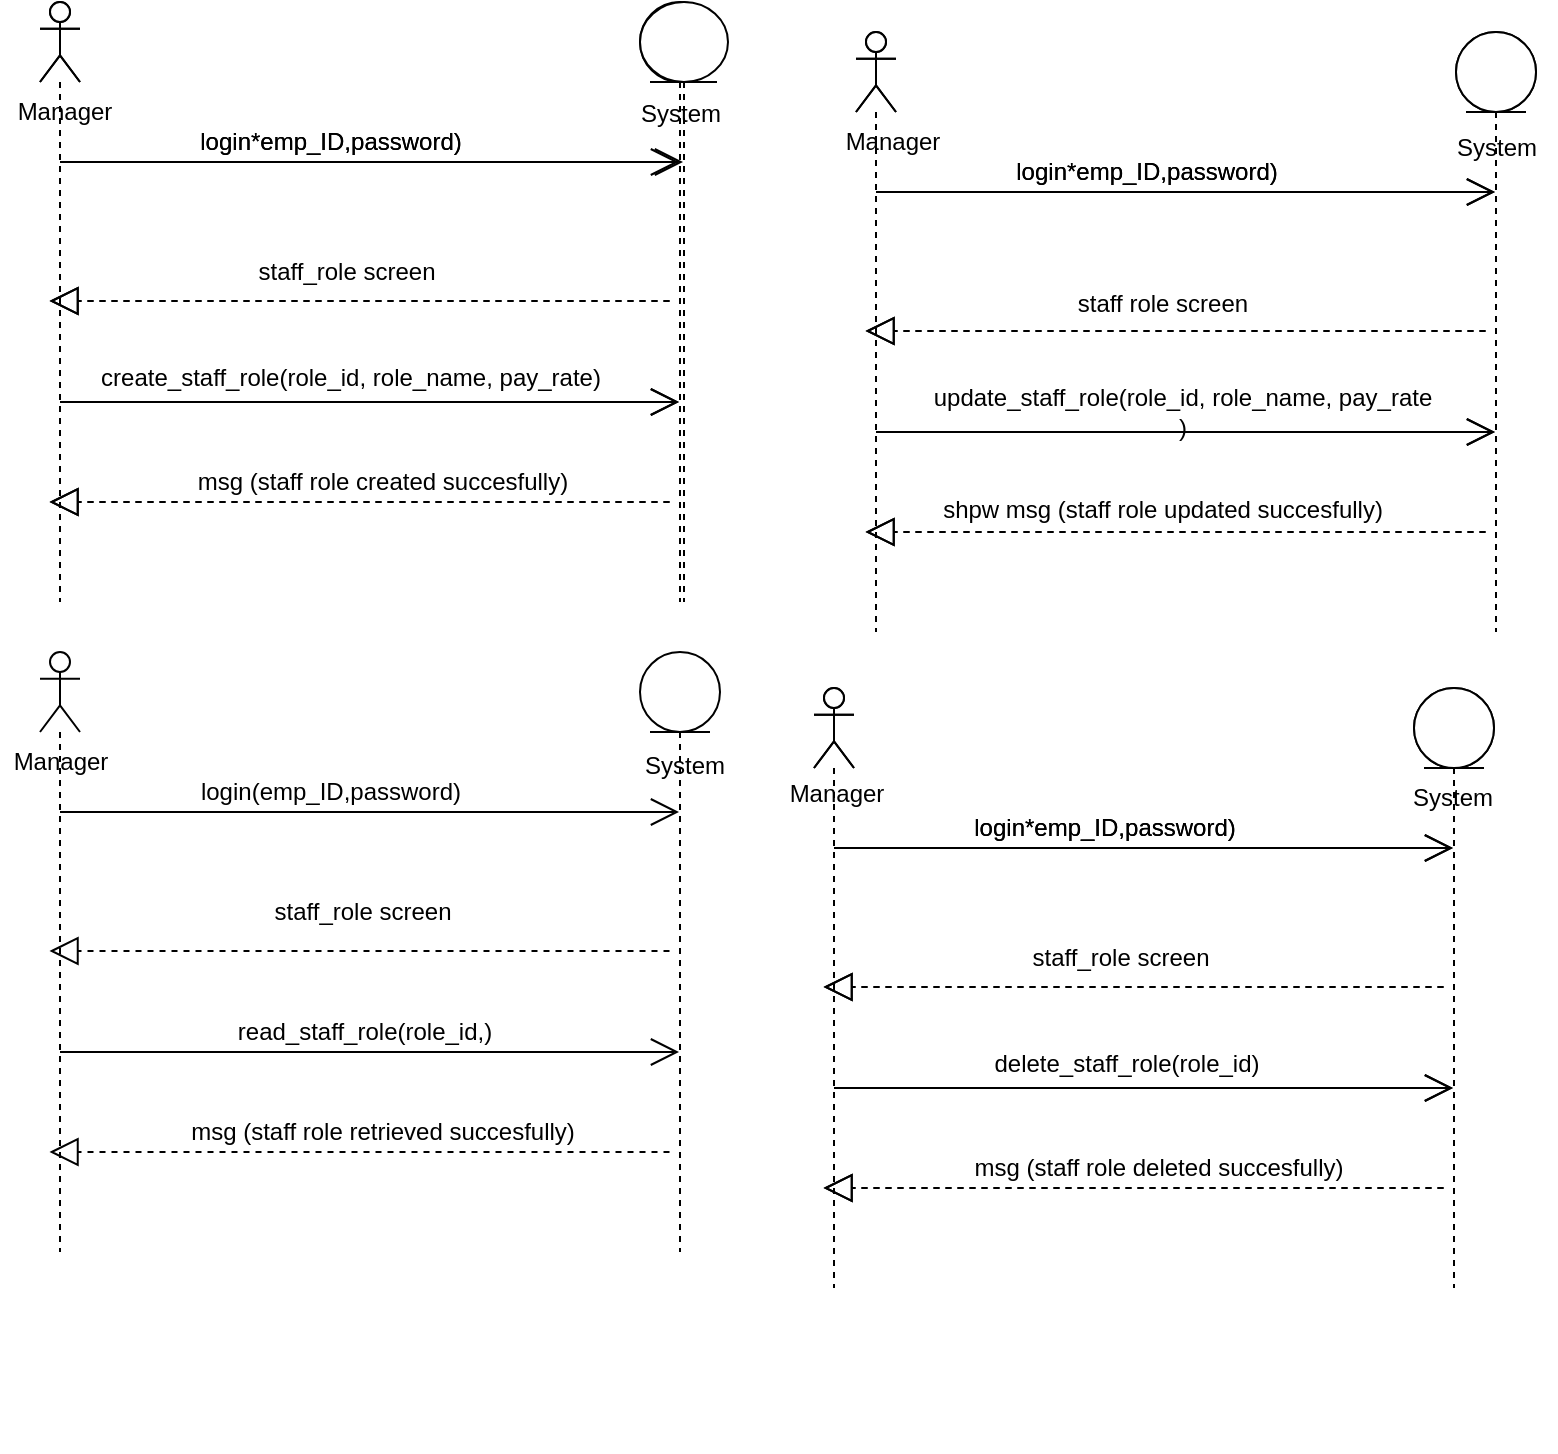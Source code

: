 <mxfile version="14.6.13" type="device"><diagram id="xDYBKMpJTUTeNw4lKhC8" name="Page-1"><mxGraphModel dx="852" dy="534" grid="0" gridSize="10" guides="1" tooltips="1" connect="1" arrows="1" fold="1" page="1" pageScale="1" pageWidth="850" pageHeight="1100" math="0" shadow="0"><root><mxCell id="0"/><mxCell id="1" parent="0"/><mxCell id="NoIvGk7vQY75TUo6L4Vp-109" value="&lt;span style=&quot;color: rgba(0 , 0 , 0 , 0) ; font-family: monospace ; font-size: 0px&quot;&gt;%3CmxGraphModel%3E%3Croot%3E%3CmxCell%20id%3D%220%22%2F%3E%3CmxCell%20id%3D%221%22%20parent%3D%220%22%2F%3E%3CmxCell%20id%3D%222%22%20value%3D%22%22%20style%3D%22shape%3DumlLifeline%3Bparticipant%3DumlActor%3Bperimeter%3DlifelinePerimeter%3BwhiteSpace%3Dwrap%3Bhtml%3D1%3Bcontainer%3D1%3Bcollapsible%3D0%3BrecursiveResize%3D0%3BverticalAlign%3Dtop%3BspacingTop%3D36%3BoutlineConnect%3D0%3B%22%20vertex%3D%221%22%20parent%3D%221%22%3E%3CmxGeometry%20x%3D%22132%22%20y%3D%22400%22%20width%3D%2220%22%20height%3D%22300%22%20as%3D%22geometry%22%2F%3E%3C%2FmxCell%3E%3CmxCell%20id%3D%223%22%20value%3D%22%22%20style%3D%22endArrow%3Dopen%3BendFill%3D1%3BendSize%3D12%3Bhtml%3D1%3B%22%20edge%3D%221%22%20parent%3D%222%22%20target%3D%224%22%3E%3CmxGeometry%20width%3D%22160%22%20relative%3D%221%22%20as%3D%22geometry%22%3E%3CmxPoint%20x%3D%2210%22%20y%3D%2280%22%20as%3D%22sourcePoint%22%2F%3E%3CmxPoint%20x%3D%22170%22%20y%3D%2280%22%20as%3D%22targetPoint%22%2F%3E%3C%2FmxGeometry%3E%3C%2FmxCell%3E%3CmxCell%20id%3D%224%22%20value%3D%22%22%20style%3D%22shape%3DumlLifeline%3Bparticipant%3DumlEntity%3Bperimeter%3DlifelinePerimeter%3BwhiteSpace%3Dwrap%3Bhtml%3D1%3Bcontainer%3D1%3Bcollapsible%3D0%3BrecursiveResize%3D0%3BverticalAlign%3Dtop%3BspacingTop%3D36%3BoutlineConnect%3D0%3B%22%20vertex%3D%221%22%20parent%3D%221%22%3E%3CmxGeometry%20x%3D%22432%22%20y%3D%22400%22%20width%3D%2240%22%20height%3D%22300%22%20as%3D%22geometry%22%2F%3E%3C%2FmxCell%3E%3CmxCell%20id%3D%225%22%20value%3D%22Manager%22%20style%3D%22text%3Bhtml%3D1%3Balign%3Dcenter%3BverticalAlign%3Dmiddle%3Bresizable%3D0%3Bpoints%3D%5B%5D%3Bautosize%3D1%3BstrokeColor%3Dnone%3B%22%20vertex%3D%221%22%20parent%3D%221%22%3E%3CmxGeometry%20x%3D%2282%22%20y%3D%22440%22%20width%3D%2260%22%20height%3D%2220%22%20as%3D%22geometry%22%2F%3E%3C%2FmxCell%3E%3CmxCell%20id%3D%226%22%20value%3D%22login*emp_ID%2Cpassword)%22%20style%3D%22text%3Bhtml%3D1%3Balign%3Dcenter%3BverticalAlign%3Dmiddle%3Bresizable%3D0%3Bpoints%3D%5B%5D%3Bautosize%3D1%3BstrokeColor%3Dnone%3B%22%20vertex%3D%221%22%20parent%3D%221%22%3E%3CmxGeometry%20x%3D%22202%22%20y%3D%22460%22%20width%3D%22150%22%20height%3D%2220%22%20as%3D%22geometry%22%2F%3E%3C%2FmxCell%3E%3CmxCell%20id%3D%227%22%20value%3D%22System%22%20style%3D%22text%3Bhtml%3D1%3Balign%3Dcenter%3BverticalAlign%3Dmiddle%3Bresizable%3D0%3Bpoints%3D%5B%5D%3Bautosize%3D1%3BstrokeColor%3Dnone%3B%22%20vertex%3D%221%22%20parent%3D%221%22%3E%3CmxGeometry%20x%3D%22452%22%20y%3D%22440%22%20width%3D%2260%22%20height%3D%2220%22%20as%3D%22geometry%22%2F%3E%3C%2FmxCell%3E%3CmxCell%20id%3D%228%22%20value%3D%22show%20staff_profile%20screen%22%20style%3D%22text%3Bhtml%3D1%3Balign%3Dcenter%3BverticalAlign%3Dmiddle%3Bresizable%3D0%3Bpoints%3D%5B%5D%3Bautosize%3D1%3BstrokeColor%3Dnone%3B%22%20vertex%3D%221%22%20parent%3D%221%22%3E%3CmxGeometry%20x%3D%22217%22%20y%3D%22520%22%20width%3D%22150%22%20height%3D%2220%22%20as%3D%22geometry%22%2F%3E%3C%2FmxCell%3E%3CmxCell%20id%3D%229%22%20value%3D%22read_staff_details(emp_id%2C%20emp_name%2C%20adrress%2C..)%22%20style%3D%22text%3Bhtml%3D1%3Balign%3Dcenter%3BverticalAlign%3Dmiddle%3Bresizable%3D0%3Bpoints%3D%5B%5D%3Bautosize%3D1%3BstrokeColor%3Dnone%3B%22%20vertex%3D%221%22%20parent%3D%221%22%3E%3CmxGeometry%20x%3D%22155%22%20y%3D%22581%22%20width%3D%22275%22%20height%3D%2218%22%20as%3D%22geometry%22%2F%3E%3C%2FmxCell%3E%3CmxCell%20id%3D%2210%22%20value%3D%22%22%20style%3D%22endArrow%3Dopen%3BendFill%3D1%3BendSize%3D12%3Bhtml%3D1%3B%22%20edge%3D%221%22%20parent%3D%221%22%3E%3CmxGeometry%20width%3D%22160%22%20relative%3D%221%22%20as%3D%22geometry%22%3E%3CmxPoint%20x%3D%22142%22%20y%3D%22600%22%20as%3D%22sourcePoint%22%2F%3E%3CmxPoint%20x%3D%22451.5%22%20y%3D%22600%22%20as%3D%22targetPoint%22%2F%3E%3C%2FmxGeometry%3E%3C%2FmxCell%3E%3CmxCell%20id%3D%2211%22%20value%3D%22%22%20style%3D%22endArrow%3Dblock%3Bdashed%3D1%3BendFill%3D0%3BendSize%3D12%3Bhtml%3D1%3B%22%20edge%3D%221%22%20source%3D%224%22%20target%3D%222%22%20parent%3D%221%22%3E%3CmxGeometry%20width%3D%22160%22%20relative%3D%221%22%20as%3D%22geometry%22%3E%3CmxPoint%20x%3D%22372%22%20y%3D%22640%22%20as%3D%22sourcePoint%22%2F%3E%3CmxPoint%20x%3D%22222%22%20y%3D%22710%22%20as%3D%22targetPoint%22%2F%3E%3CArray%20as%3D%22points%22%3E%3CmxPoint%20x%3D%22452%22%20y%3D%22680%22%2F%3E%3C%2FArray%3E%3C%2FmxGeometry%3E%3C%2FmxCell%3E%3CmxCell%20id%3D%2212%22%20value%3D%22%22%20style%3D%22endArrow%3Dblock%3Bdashed%3D1%3BendFill%3D0%3BendSize%3D12%3Bhtml%3D1%3B%22%20edge%3D%221%22%20parent%3D%221%22%3E%3CmxGeometry%20width%3D%22160%22%20relative%3D%221%22%20as%3D%22geometry%22%3E%3CmxPoint%20x%3D%22446.75%22%20y%3D%22549.5%22%20as%3D%22sourcePoint%22%2F%3E%3CmxPoint%20x%3D%22136.75%22%20y%3D%22549.5%22%20as%3D%22targetPoint%22%2F%3E%3CArray%20as%3D%22points%22%3E%3CmxPoint%20x%3D%22447.25%22%20y%3D%22549.5%22%2F%3E%3C%2FArray%3E%3C%2FmxGeometry%3E%3C%2FmxCell%3E%3CmxCell%20id%3D%2213%22%20value%3D%22%22%20style%3D%22endArrow%3Dblock%3Bdashed%3D1%3BendFill%3D0%3BendSize%3D12%3Bhtml%3D1%3B%22%20edge%3D%221%22%20parent%3D%221%22%3E%3CmxGeometry%20width%3D%22160%22%20relative%3D%221%22%20as%3D%22geometry%22%3E%3CmxPoint%20x%3D%22446.75%22%20y%3D%22650%22%20as%3D%22sourcePoint%22%2F%3E%3CmxPoint%20x%3D%22136.75%22%20y%3D%22650%22%20as%3D%22targetPoint%22%2F%3E%3CArray%20as%3D%22points%22%3E%3CmxPoint%20x%3D%22447.25%22%20y%3D%22650%22%2F%3E%3C%2FArray%3E%3C%2FmxGeometry%3E%3C%2FmxCell%3E%3CmxCell%20id%3D%2214%22%20value%3D%22shpw%20msg%20(staff%20profile%20retrieved%20succesfully)%22%20style%3D%22text%3Bhtml%3D1%3Balign%3Dcenter%3BverticalAlign%3Dmiddle%3Bresizable%3D0%3Bpoints%3D%5B%5D%3Bautosize%3D1%3BstrokeColor%3Dnone%3B%22%20vertex%3D%221%22%20parent%3D%221%22%3E%3CmxGeometry%20x%3D%22179%22%20y%3D%22631%22%20width%3D%22246%22%20height%3D%2218%22%20as%3D%22geometry%22%2F%3E%3C%2FmxCell%3E%3CmxCell%20id%3D%2215%22%20value%3D%22show%20msg%20(Invalid%20data%2C%20please%20enter%20correct%20details)%22%20style%3D%22text%3Bhtml%3D1%3Balign%3Dcenter%3BverticalAlign%3Dmiddle%3Bresizable%3D0%3Bpoints%3D%5B%5D%3Bautosize%3D1%3BstrokeColor%3Dnone%3B%22%20vertex%3D%221%22%20parent%3D%221%22%3E%3CmxGeometry%20x%3D%22142%22%20y%3D%22660%22%20width%3D%22290%22%20height%3D%2220%22%20as%3D%22geometry%22%2F%3E%3C%2FmxCell%3E%3C%2Froot%3E%3C%2FmxGraphModel%3E&lt;/span&gt;" style="text;html=1;align=center;verticalAlign=middle;resizable=0;points=[];autosize=1;strokeColor=none;" parent="1" vertex="1"><mxGeometry x="68" y="741" width="10" height="22" as="geometry"/></mxCell><mxCell id="dJ4-sUCt05GdX_Rx4M4m-1" value="" style="shape=umlLifeline;participant=umlActor;perimeter=lifelinePerimeter;whiteSpace=wrap;html=1;container=1;collapsible=0;recursiveResize=0;verticalAlign=top;spacingTop=36;outlineConnect=0;" parent="1" vertex="1"><mxGeometry x="75" y="38" width="20" height="300" as="geometry"/></mxCell><mxCell id="dJ4-sUCt05GdX_Rx4M4m-2" value="" style="endArrow=open;endFill=1;endSize=12;html=1;" parent="dJ4-sUCt05GdX_Rx4M4m-1" target="dJ4-sUCt05GdX_Rx4M4m-3" edge="1"><mxGeometry width="160" relative="1" as="geometry"><mxPoint x="10" y="80" as="sourcePoint"/><mxPoint x="170" y="80" as="targetPoint"/></mxGeometry></mxCell><mxCell id="dJ4-sUCt05GdX_Rx4M4m-3" value="" style="shape=umlLifeline;participant=umlEntity;perimeter=lifelinePerimeter;whiteSpace=wrap;html=1;container=1;collapsible=0;recursiveResize=0;verticalAlign=top;spacingTop=36;outlineConnect=0;" parent="1" vertex="1"><mxGeometry x="375" y="38" width="40" height="300" as="geometry"/></mxCell><mxCell id="dJ4-sUCt05GdX_Rx4M4m-4" value="Manager" style="text;html=1;align=center;verticalAlign=middle;resizable=0;points=[];autosize=1;strokeColor=none;" parent="1" vertex="1"><mxGeometry x="471" y="98" width="60" height="20" as="geometry"/></mxCell><mxCell id="dJ4-sUCt05GdX_Rx4M4m-5" value="login*emp_ID,password)" style="text;html=1;align=center;verticalAlign=middle;resizable=0;points=[];autosize=1;strokeColor=none;" parent="1" vertex="1"><mxGeometry x="145" y="98" width="150" height="20" as="geometry"/></mxCell><mxCell id="dJ4-sUCt05GdX_Rx4M4m-7" value="" style="endArrow=open;endFill=1;endSize=12;html=1;" parent="1" edge="1"><mxGeometry width="160" relative="1" as="geometry"><mxPoint x="85" y="238" as="sourcePoint"/><mxPoint x="394.5" y="238" as="targetPoint"/></mxGeometry></mxCell><mxCell id="dJ4-sUCt05GdX_Rx4M4m-9" value="" style="endArrow=block;dashed=1;endFill=0;endSize=12;html=1;" parent="1" edge="1"><mxGeometry width="160" relative="1" as="geometry"><mxPoint x="389.75" y="187.5" as="sourcePoint"/><mxPoint x="79.75" y="187.5" as="targetPoint"/><Array as="points"><mxPoint x="390.25" y="187.5"/></Array></mxGeometry></mxCell><mxCell id="dJ4-sUCt05GdX_Rx4M4m-10" value="" style="endArrow=block;dashed=1;endFill=0;endSize=12;html=1;" parent="1" edge="1"><mxGeometry width="160" relative="1" as="geometry"><mxPoint x="389.75" y="288" as="sourcePoint"/><mxPoint x="79.75" y="288" as="targetPoint"/><Array as="points"><mxPoint x="390.25" y="288"/></Array></mxGeometry></mxCell><mxCell id="dJ4-sUCt05GdX_Rx4M4m-11" value="msg (staff role created succesfully)" style="text;html=1;align=center;verticalAlign=middle;resizable=0;points=[];autosize=1;strokeColor=none;" parent="1" vertex="1"><mxGeometry x="148" y="269" width="195" height="18" as="geometry"/></mxCell><mxCell id="dJ4-sUCt05GdX_Rx4M4m-13" value="" style="shape=umlLifeline;participant=umlActor;perimeter=lifelinePerimeter;whiteSpace=wrap;html=1;container=1;collapsible=0;recursiveResize=0;verticalAlign=top;spacingTop=36;outlineConnect=0;" parent="1" vertex="1"><mxGeometry x="75" y="38" width="20" height="300" as="geometry"/></mxCell><mxCell id="dJ4-sUCt05GdX_Rx4M4m-14" value="" style="endArrow=open;endFill=1;endSize=12;html=1;" parent="dJ4-sUCt05GdX_Rx4M4m-13" target="dJ4-sUCt05GdX_Rx4M4m-15" edge="1"><mxGeometry width="160" relative="1" as="geometry"><mxPoint x="10" y="80" as="sourcePoint"/><mxPoint x="170" y="80" as="targetPoint"/></mxGeometry></mxCell><mxCell id="dJ4-sUCt05GdX_Rx4M4m-15" value="" style="shape=umlLifeline;participant=umlEntity;perimeter=lifelinePerimeter;whiteSpace=wrap;html=1;container=1;collapsible=0;recursiveResize=0;verticalAlign=top;spacingTop=36;outlineConnect=0;" parent="1" vertex="1"><mxGeometry x="375" y="38" width="44" height="300" as="geometry"/></mxCell><mxCell id="dJ4-sUCt05GdX_Rx4M4m-18" value="System" style="text;html=1;align=center;verticalAlign=middle;resizable=0;points=[];autosize=1;strokeColor=none;" parent="dJ4-sUCt05GdX_Rx4M4m-15" vertex="1"><mxGeometry x="-10" y="46" width="60" height="20" as="geometry"/></mxCell><mxCell id="dJ4-sUCt05GdX_Rx4M4m-16" value="Manager" style="text;html=1;align=center;verticalAlign=middle;resizable=0;points=[];autosize=1;strokeColor=none;" parent="1" vertex="1"><mxGeometry x="57" y="83" width="60" height="20" as="geometry"/></mxCell><mxCell id="dJ4-sUCt05GdX_Rx4M4m-17" value="login*emp_ID,password)" style="text;html=1;align=center;verticalAlign=middle;resizable=0;points=[];autosize=1;strokeColor=none;" parent="1" vertex="1"><mxGeometry x="145" y="98" width="150" height="20" as="geometry"/></mxCell><mxCell id="dJ4-sUCt05GdX_Rx4M4m-19" value="staff_role screen" style="text;html=1;align=center;verticalAlign=middle;resizable=0;points=[];autosize=1;strokeColor=none;" parent="1" vertex="1"><mxGeometry x="178" y="164" width="99" height="18" as="geometry"/></mxCell><mxCell id="dJ4-sUCt05GdX_Rx4M4m-20" value="create_staff_role(role_id, role_name, pay_rate)" style="text;html=1;align=center;verticalAlign=middle;resizable=0;points=[];autosize=1;strokeColor=none;" parent="1" vertex="1"><mxGeometry x="100" y="217" width="260" height="18" as="geometry"/></mxCell><mxCell id="dJ4-sUCt05GdX_Rx4M4m-21" value="" style="endArrow=open;endFill=1;endSize=12;html=1;" parent="1" edge="1"><mxGeometry width="160" relative="1" as="geometry"><mxPoint x="85" y="238" as="sourcePoint"/><mxPoint x="394.5" y="238" as="targetPoint"/></mxGeometry></mxCell><mxCell id="dJ4-sUCt05GdX_Rx4M4m-23" value="" style="endArrow=block;dashed=1;endFill=0;endSize=12;html=1;" parent="1" edge="1"><mxGeometry width="160" relative="1" as="geometry"><mxPoint x="389.75" y="187.5" as="sourcePoint"/><mxPoint x="79.75" y="187.5" as="targetPoint"/><Array as="points"><mxPoint x="390.25" y="187.5"/></Array></mxGeometry></mxCell><mxCell id="dJ4-sUCt05GdX_Rx4M4m-24" value="" style="endArrow=block;dashed=1;endFill=0;endSize=12;html=1;" parent="1" edge="1"><mxGeometry width="160" relative="1" as="geometry"><mxPoint x="389.75" y="288" as="sourcePoint"/><mxPoint x="79.75" y="288" as="targetPoint"/><Array as="points"><mxPoint x="390.25" y="288"/></Array></mxGeometry></mxCell><mxCell id="dJ4-sUCt05GdX_Rx4M4m-60" value="" style="shape=umlLifeline;participant=umlActor;perimeter=lifelinePerimeter;whiteSpace=wrap;html=1;container=1;collapsible=0;recursiveResize=0;verticalAlign=top;spacingTop=36;outlineConnect=0;" parent="1" vertex="1"><mxGeometry x="483" y="53" width="20" height="300" as="geometry"/></mxCell><mxCell id="dJ4-sUCt05GdX_Rx4M4m-61" value="" style="endArrow=open;endFill=1;endSize=12;html=1;" parent="dJ4-sUCt05GdX_Rx4M4m-60" target="dJ4-sUCt05GdX_Rx4M4m-62" edge="1"><mxGeometry width="160" relative="1" as="geometry"><mxPoint x="10" y="80" as="sourcePoint"/><mxPoint x="170" y="80" as="targetPoint"/></mxGeometry></mxCell><mxCell id="dJ4-sUCt05GdX_Rx4M4m-62" value="" style="shape=umlLifeline;participant=umlEntity;perimeter=lifelinePerimeter;whiteSpace=wrap;html=1;container=1;collapsible=0;recursiveResize=0;verticalAlign=top;spacingTop=36;outlineConnect=0;" parent="1" vertex="1"><mxGeometry x="783" y="53" width="40" height="300" as="geometry"/></mxCell><mxCell id="dJ4-sUCt05GdX_Rx4M4m-63" value="login*emp_ID,password)" style="text;html=1;align=center;verticalAlign=middle;resizable=0;points=[];autosize=1;strokeColor=none;" parent="1" vertex="1"><mxGeometry x="553" y="113" width="150" height="20" as="geometry"/></mxCell><mxCell id="dJ4-sUCt05GdX_Rx4M4m-64" value="" style="endArrow=open;endFill=1;endSize=12;html=1;" parent="1" edge="1"><mxGeometry width="160" relative="1" as="geometry"><mxPoint x="493" y="253" as="sourcePoint"/><mxPoint x="802.5" y="253" as="targetPoint"/></mxGeometry></mxCell><mxCell id="dJ4-sUCt05GdX_Rx4M4m-65" value="" style="endArrow=block;dashed=1;endFill=0;endSize=12;html=1;" parent="1" edge="1"><mxGeometry width="160" relative="1" as="geometry"><mxPoint x="797.75" y="202.5" as="sourcePoint"/><mxPoint x="487.75" y="202.5" as="targetPoint"/><Array as="points"><mxPoint x="798.25" y="202.5"/></Array></mxGeometry></mxCell><mxCell id="dJ4-sUCt05GdX_Rx4M4m-66" value="" style="endArrow=block;dashed=1;endFill=0;endSize=12;html=1;" parent="1" edge="1"><mxGeometry width="160" relative="1" as="geometry"><mxPoint x="797.75" y="303" as="sourcePoint"/><mxPoint x="487.75" y="303" as="targetPoint"/><Array as="points"><mxPoint x="798.25" y="303"/></Array></mxGeometry></mxCell><mxCell id="dJ4-sUCt05GdX_Rx4M4m-67" value="" style="shape=umlLifeline;participant=umlActor;perimeter=lifelinePerimeter;whiteSpace=wrap;html=1;container=1;collapsible=0;recursiveResize=0;verticalAlign=top;spacingTop=36;outlineConnect=0;" parent="1" vertex="1"><mxGeometry x="483" y="53" width="20" height="300" as="geometry"/></mxCell><mxCell id="dJ4-sUCt05GdX_Rx4M4m-68" value="" style="endArrow=open;endFill=1;endSize=12;html=1;" parent="dJ4-sUCt05GdX_Rx4M4m-67" target="dJ4-sUCt05GdX_Rx4M4m-69" edge="1"><mxGeometry width="160" relative="1" as="geometry"><mxPoint x="10" y="80" as="sourcePoint"/><mxPoint x="170" y="80" as="targetPoint"/></mxGeometry></mxCell><mxCell id="dJ4-sUCt05GdX_Rx4M4m-69" value="" style="shape=umlLifeline;participant=umlEntity;perimeter=lifelinePerimeter;whiteSpace=wrap;html=1;container=1;collapsible=0;recursiveResize=0;verticalAlign=top;spacingTop=36;outlineConnect=0;" parent="1" vertex="1"><mxGeometry x="783" y="53" width="40" height="300" as="geometry"/></mxCell><mxCell id="dJ4-sUCt05GdX_Rx4M4m-70" value="login*emp_ID,password)" style="text;html=1;align=center;verticalAlign=middle;resizable=0;points=[];autosize=1;strokeColor=none;" parent="1" vertex="1"><mxGeometry x="553" y="113" width="150" height="20" as="geometry"/></mxCell><mxCell id="dJ4-sUCt05GdX_Rx4M4m-71" value="staff role screen" style="text;html=1;align=center;verticalAlign=middle;resizable=0;points=[];autosize=1;strokeColor=none;" parent="1" vertex="1"><mxGeometry x="588" y="180" width="95" height="18" as="geometry"/></mxCell><mxCell id="dJ4-sUCt05GdX_Rx4M4m-72" value="update_staff_role(role_id, role_name, pay_rate&lt;br&gt;)" style="text;html=1;align=center;verticalAlign=middle;resizable=0;points=[];autosize=1;strokeColor=none;" parent="1" vertex="1"><mxGeometry x="516" y="227" width="259" height="32" as="geometry"/></mxCell><mxCell id="dJ4-sUCt05GdX_Rx4M4m-73" value="" style="endArrow=open;endFill=1;endSize=12;html=1;" parent="1" edge="1"><mxGeometry width="160" relative="1" as="geometry"><mxPoint x="493" y="253" as="sourcePoint"/><mxPoint x="802.5" y="253" as="targetPoint"/></mxGeometry></mxCell><mxCell id="dJ4-sUCt05GdX_Rx4M4m-74" value="" style="endArrow=block;dashed=1;endFill=0;endSize=12;html=1;" parent="1" edge="1"><mxGeometry width="160" relative="1" as="geometry"><mxPoint x="797.75" y="202.5" as="sourcePoint"/><mxPoint x="487.75" y="202.5" as="targetPoint"/><Array as="points"><mxPoint x="798.25" y="202.5"/></Array></mxGeometry></mxCell><mxCell id="dJ4-sUCt05GdX_Rx4M4m-75" value="" style="endArrow=block;dashed=1;endFill=0;endSize=12;html=1;" parent="1" edge="1"><mxGeometry width="160" relative="1" as="geometry"><mxPoint x="797.75" y="303" as="sourcePoint"/><mxPoint x="487.75" y="303" as="targetPoint"/><Array as="points"><mxPoint x="798.25" y="303"/></Array></mxGeometry></mxCell><mxCell id="dJ4-sUCt05GdX_Rx4M4m-76" value="shpw msg (staff role updated succesfully)" style="text;html=1;align=center;verticalAlign=middle;resizable=0;points=[];autosize=1;strokeColor=none;" parent="1" vertex="1"><mxGeometry x="521" y="283" width="230" height="18" as="geometry"/></mxCell><mxCell id="dJ4-sUCt05GdX_Rx4M4m-77" value="System" style="text;html=1;align=center;verticalAlign=middle;resizable=0;points=[];autosize=1;strokeColor=none;" parent="1" vertex="1"><mxGeometry x="773" y="101" width="60" height="20" as="geometry"/></mxCell><mxCell id="AlPnP2XsRET_NLKn9liO-40" value="" style="shape=umlLifeline;participant=umlActor;perimeter=lifelinePerimeter;whiteSpace=wrap;html=1;container=1;collapsible=0;recursiveResize=0;verticalAlign=top;spacingTop=36;outlineConnect=0;" parent="1" vertex="1"><mxGeometry x="75" y="363" width="20" height="300" as="geometry"/></mxCell><mxCell id="AlPnP2XsRET_NLKn9liO-41" value="" style="endArrow=open;endFill=1;endSize=12;html=1;" parent="AlPnP2XsRET_NLKn9liO-40" target="AlPnP2XsRET_NLKn9liO-42" edge="1"><mxGeometry width="160" relative="1" as="geometry"><mxPoint x="10" y="80" as="sourcePoint"/><mxPoint x="170" y="80" as="targetPoint"/></mxGeometry></mxCell><mxCell id="AlPnP2XsRET_NLKn9liO-42" value="" style="shape=umlLifeline;participant=umlEntity;perimeter=lifelinePerimeter;whiteSpace=wrap;html=1;container=1;collapsible=0;recursiveResize=0;verticalAlign=top;spacingTop=36;outlineConnect=0;" parent="1" vertex="1"><mxGeometry x="375" y="363" width="40" height="300" as="geometry"/></mxCell><mxCell id="AlPnP2XsRET_NLKn9liO-43" value="Manager" style="text;html=1;align=center;verticalAlign=middle;resizable=0;points=[];autosize=1;strokeColor=none;" parent="1" vertex="1"><mxGeometry x="55" y="408" width="60" height="20" as="geometry"/></mxCell><mxCell id="AlPnP2XsRET_NLKn9liO-44" value="login(emp_ID,password)" style="text;html=1;align=center;verticalAlign=middle;resizable=0;points=[];autosize=1;strokeColor=none;" parent="1" vertex="1"><mxGeometry x="150" y="424" width="140" height="18" as="geometry"/></mxCell><mxCell id="AlPnP2XsRET_NLKn9liO-45" value="System" style="text;html=1;align=center;verticalAlign=middle;resizable=0;points=[];autosize=1;strokeColor=none;" parent="1" vertex="1"><mxGeometry x="367" y="410" width="60" height="20" as="geometry"/></mxCell><mxCell id="AlPnP2XsRET_NLKn9liO-46" value="staff_role screen" style="text;html=1;align=center;verticalAlign=middle;resizable=0;points=[];autosize=1;strokeColor=none;" parent="1" vertex="1"><mxGeometry x="186" y="484" width="99" height="18" as="geometry"/></mxCell><mxCell id="AlPnP2XsRET_NLKn9liO-47" value="read_staff_role(role_id,)" style="text;html=1;align=center;verticalAlign=middle;resizable=0;points=[];autosize=1;strokeColor=none;" parent="1" vertex="1"><mxGeometry x="168" y="544" width="137" height="18" as="geometry"/></mxCell><mxCell id="AlPnP2XsRET_NLKn9liO-48" value="" style="endArrow=open;endFill=1;endSize=12;html=1;" parent="1" edge="1"><mxGeometry width="160" relative="1" as="geometry"><mxPoint x="85" y="563" as="sourcePoint"/><mxPoint x="394.5" y="563" as="targetPoint"/></mxGeometry></mxCell><mxCell id="AlPnP2XsRET_NLKn9liO-50" value="" style="endArrow=block;dashed=1;endFill=0;endSize=12;html=1;" parent="1" edge="1"><mxGeometry width="160" relative="1" as="geometry"><mxPoint x="389.75" y="512.5" as="sourcePoint"/><mxPoint x="79.75" y="512.5" as="targetPoint"/><Array as="points"><mxPoint x="390.25" y="512.5"/></Array></mxGeometry></mxCell><mxCell id="AlPnP2XsRET_NLKn9liO-51" value="" style="endArrow=block;dashed=1;endFill=0;endSize=12;html=1;" parent="1" edge="1"><mxGeometry width="160" relative="1" as="geometry"><mxPoint x="389.75" y="613" as="sourcePoint"/><mxPoint x="79.75" y="613" as="targetPoint"/><Array as="points"><mxPoint x="390.25" y="613"/></Array></mxGeometry></mxCell><mxCell id="AlPnP2XsRET_NLKn9liO-52" value="msg (staff role retrieved succesfully)" style="text;html=1;align=center;verticalAlign=middle;resizable=0;points=[];autosize=1;strokeColor=none;" parent="1" vertex="1"><mxGeometry x="145" y="594" width="202" height="18" as="geometry"/></mxCell><mxCell id="AlPnP2XsRET_NLKn9liO-69" value="Manager" style="text;html=1;align=center;verticalAlign=middle;resizable=0;points=[];autosize=1;strokeColor=none;" parent="1" vertex="1"><mxGeometry x="443" y="424" width="60" height="20" as="geometry"/></mxCell><mxCell id="AlPnP2XsRET_NLKn9liO-79" value="" style="shape=umlLifeline;participant=umlActor;perimeter=lifelinePerimeter;whiteSpace=wrap;html=1;container=1;collapsible=0;recursiveResize=0;verticalAlign=top;spacingTop=36;outlineConnect=0;" parent="1" vertex="1"><mxGeometry x="462" y="381" width="20" height="300" as="geometry"/></mxCell><mxCell id="AlPnP2XsRET_NLKn9liO-80" value="" style="endArrow=open;endFill=1;endSize=12;html=1;" parent="AlPnP2XsRET_NLKn9liO-79" target="AlPnP2XsRET_NLKn9liO-81" edge="1"><mxGeometry width="160" relative="1" as="geometry"><mxPoint x="10" y="80" as="sourcePoint"/><mxPoint x="170" y="80" as="targetPoint"/></mxGeometry></mxCell><mxCell id="AlPnP2XsRET_NLKn9liO-81" value="" style="shape=umlLifeline;participant=umlEntity;perimeter=lifelinePerimeter;whiteSpace=wrap;html=1;container=1;collapsible=0;recursiveResize=0;verticalAlign=top;spacingTop=36;outlineConnect=0;" parent="1" vertex="1"><mxGeometry x="762" y="381" width="40" height="300" as="geometry"/></mxCell><mxCell id="AlPnP2XsRET_NLKn9liO-82" value="login*emp_ID,password)" style="text;html=1;align=center;verticalAlign=middle;resizable=0;points=[];autosize=1;strokeColor=none;" parent="1" vertex="1"><mxGeometry x="532" y="441" width="150" height="20" as="geometry"/></mxCell><mxCell id="AlPnP2XsRET_NLKn9liO-84" value="" style="endArrow=open;endFill=1;endSize=12;html=1;" parent="1" edge="1"><mxGeometry width="160" relative="1" as="geometry"><mxPoint x="472" y="581" as="sourcePoint"/><mxPoint x="781.5" y="581" as="targetPoint"/></mxGeometry></mxCell><mxCell id="AlPnP2XsRET_NLKn9liO-86" value="" style="endArrow=block;dashed=1;endFill=0;endSize=12;html=1;" parent="1" edge="1"><mxGeometry width="160" relative="1" as="geometry"><mxPoint x="776.75" y="530.5" as="sourcePoint"/><mxPoint x="466.75" y="530.5" as="targetPoint"/><Array as="points"><mxPoint x="777.25" y="530.5"/></Array></mxGeometry></mxCell><mxCell id="AlPnP2XsRET_NLKn9liO-87" value="" style="endArrow=block;dashed=1;endFill=0;endSize=12;html=1;" parent="1" edge="1"><mxGeometry width="160" relative="1" as="geometry"><mxPoint x="776.75" y="631" as="sourcePoint"/><mxPoint x="466.75" y="631" as="targetPoint"/><Array as="points"><mxPoint x="777.25" y="631"/></Array></mxGeometry></mxCell><mxCell id="AlPnP2XsRET_NLKn9liO-88" value="msg (staff role deleted succesfully)" style="text;html=1;align=center;verticalAlign=middle;resizable=0;points=[];autosize=1;strokeColor=none;" parent="1" vertex="1"><mxGeometry x="536" y="612" width="195" height="18" as="geometry"/></mxCell><mxCell id="AlPnP2XsRET_NLKn9liO-90" value="" style="shape=umlLifeline;participant=umlActor;perimeter=lifelinePerimeter;whiteSpace=wrap;html=1;container=1;collapsible=0;recursiveResize=0;verticalAlign=top;spacingTop=36;outlineConnect=0;" parent="1" vertex="1"><mxGeometry x="462" y="381" width="20" height="300" as="geometry"/></mxCell><mxCell id="AlPnP2XsRET_NLKn9liO-91" value="" style="endArrow=open;endFill=1;endSize=12;html=1;" parent="AlPnP2XsRET_NLKn9liO-90" target="AlPnP2XsRET_NLKn9liO-92" edge="1"><mxGeometry width="160" relative="1" as="geometry"><mxPoint x="10" y="80" as="sourcePoint"/><mxPoint x="170" y="80" as="targetPoint"/></mxGeometry></mxCell><mxCell id="AlPnP2XsRET_NLKn9liO-92" value="" style="shape=umlLifeline;participant=umlEntity;perimeter=lifelinePerimeter;whiteSpace=wrap;html=1;container=1;collapsible=0;recursiveResize=0;verticalAlign=top;spacingTop=36;outlineConnect=0;" parent="1" vertex="1"><mxGeometry x="762" y="381" width="40" height="300" as="geometry"/></mxCell><mxCell id="AlPnP2XsRET_NLKn9liO-93" value="login*emp_ID,password)" style="text;html=1;align=center;verticalAlign=middle;resizable=0;points=[];autosize=1;strokeColor=none;" parent="1" vertex="1"><mxGeometry x="532" y="441" width="150" height="20" as="geometry"/></mxCell><mxCell id="AlPnP2XsRET_NLKn9liO-94" value="System" style="text;html=1;align=center;verticalAlign=middle;resizable=0;points=[];autosize=1;strokeColor=none;" parent="1" vertex="1"><mxGeometry x="751" y="426" width="60" height="20" as="geometry"/></mxCell><mxCell id="AlPnP2XsRET_NLKn9liO-95" value="staff_role screen" style="text;html=1;align=center;verticalAlign=middle;resizable=0;points=[];autosize=1;strokeColor=none;" parent="1" vertex="1"><mxGeometry x="565" y="507" width="99" height="18" as="geometry"/></mxCell><mxCell id="AlPnP2XsRET_NLKn9liO-96" value="delete_staff_role(role_id)" style="text;html=1;align=center;verticalAlign=middle;resizable=0;points=[];autosize=1;strokeColor=none;" parent="1" vertex="1"><mxGeometry x="546" y="560" width="143" height="18" as="geometry"/></mxCell><mxCell id="AlPnP2XsRET_NLKn9liO-97" value="" style="endArrow=open;endFill=1;endSize=12;html=1;" parent="1" edge="1"><mxGeometry width="160" relative="1" as="geometry"><mxPoint x="472" y="581" as="sourcePoint"/><mxPoint x="781.5" y="581" as="targetPoint"/></mxGeometry></mxCell><mxCell id="AlPnP2XsRET_NLKn9liO-99" value="" style="endArrow=block;dashed=1;endFill=0;endSize=12;html=1;" parent="1" edge="1"><mxGeometry width="160" relative="1" as="geometry"><mxPoint x="776.75" y="530.5" as="sourcePoint"/><mxPoint x="466.75" y="530.5" as="targetPoint"/><Array as="points"><mxPoint x="777.25" y="530.5"/></Array></mxGeometry></mxCell><mxCell id="AlPnP2XsRET_NLKn9liO-100" value="" style="endArrow=block;dashed=1;endFill=0;endSize=12;html=1;" parent="1" edge="1"><mxGeometry width="160" relative="1" as="geometry"><mxPoint x="776.75" y="631" as="sourcePoint"/><mxPoint x="466.75" y="631" as="targetPoint"/><Array as="points"><mxPoint x="777.25" y="631"/></Array></mxGeometry></mxCell></root></mxGraphModel></diagram></mxfile>